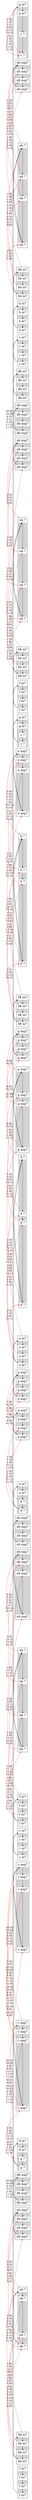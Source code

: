 digraph G { 
rankdir=LR 
subgraph cluster0 {
node [style=filled,color=white,shape=box,fontsize=24];
style=filled;
color=lightgrey;
fontsize=32;
"1:(f m7)" [label="f m7"]; 
"2:(f m7)" [label="f m7"]; 
"3:(f m7)" [label="f m7"]; 
"4:(f m7)" [label="f m7"]; 

}
subgraph cluster1 {
node [style=filled,color=white,shape=box,fontsize=24];
style=filled;
color=lightgrey;
fontsize=32;
"5:(bb m7)" [label="bb m7"]; 
"6:(bb m7)" [label="bb m7"]; 
"7:(bb m7)" [label="bb m7"]; 
"8:(bb m7)" [label="bb m7"]; 

}
subgraph cluster2 {
node [style=filled,color=white,shape=box,fontsize=24];
style=filled;
color=lightgrey;
fontsize=32;
"9:(eb 7)" [label="eb 7"]; 
"10:(eb 7)" [label="eb 7"]; 
"11:(eb 7)" [label="eb 7"]; 
"12:(eb 7)" [label="eb 7"]; 

}
subgraph cluster3 {
node [style=filled,color=white,shape=box,fontsize=24];
style=filled;
color=lightgrey;
fontsize=32;
"13:(ab maj7)" [label="ab maj7"]; 
"14:(ab maj7)" [label="ab maj7"]; 
"15:(ab maj7)" [label="ab maj7"]; 
"16:(ab maj7)" [label="ab maj7"]; 

}
subgraph cluster4 {
node [style=filled,color=white,shape=box,fontsize=24];
style=filled;
color=lightgrey;
fontsize=32;
"17:(db maj7)" [label="db maj7"]; 
"18:(db maj7)" [label="db maj7"]; 
"19:(db maj7)" [label="db maj7"]; 
"20:(db maj7)" [label="db maj7"]; 

}
subgraph cluster5 {
node [style=filled,color=white,shape=box,fontsize=24];
style=filled;
color=lightgrey;
fontsize=32;
"21:(d m7)" [label="d m7"]; 
"22:(d m7)" [label="d m7"]; 
"23:(g 7)" [label="g 7"]; 
"24:(g 7)" [label="g 7"]; 

}
subgraph cluster6 {
node [style=filled,color=white,shape=box,fontsize=24];
style=filled;
color=lightgrey;
fontsize=32;
"25:(c maj7)" [label="c maj7"]; 
"26:(c maj7)" [label="c maj7"]; 
"27:(c maj7)" [label="c maj7"]; 
"28:(c maj7)" [label="c maj7"]; 

}
subgraph cluster7 {
node [style=filled,color=white,shape=box,fontsize=24];
style=filled;
color=lightgrey;
fontsize=32;
"29:(c maj7)" [label="c maj7"]; 
"30:(c maj7)" [label="c maj7"]; 
"31:(c maj7)" [label="c maj7"]; 
"32:(c maj7)" [label="c maj7"]; 

}
subgraph cluster8 {
node [style=filled,color=white,shape=box,fontsize=24];
style=filled;
color=lightgrey;
fontsize=32;
"33:(c m7)" [label="c m7"]; 
"34:(c m7)" [label="c m7"]; 
"35:(c m7)" [label="c m7"]; 
"36:(c m7)" [label="c m7"]; 

}
subgraph cluster9 {
node [style=filled,color=white,shape=box,fontsize=24];
style=filled;
color=lightgrey;
fontsize=32;
"37:(f m7)" [label="f m7"]; 
"38:(f m7)" [label="f m7"]; 
"39:(f m7)" [label="f m7"]; 
"40:(f m7)" [label="f m7"]; 

}
subgraph cluster10 {
node [style=filled,color=white,shape=box,fontsize=24];
style=filled;
color=lightgrey;
fontsize=32;
"41:(bb 7)" [label="bb 7"]; 
"42:(bb 7)" [label="bb 7"]; 
"43:(bb 7)" [label="bb 7"]; 
"44:(bb 7)" [label="bb 7"]; 

}
subgraph cluster11 {
node [style=filled,color=white,shape=box,fontsize=24];
style=filled;
color=lightgrey;
fontsize=32;
"45:(eb maj7)" [label="eb maj7"]; 
"46:(eb maj7)" [label="eb maj7"]; 
"47:(eb maj7)" [label="eb maj7"]; 
"48:(eb maj7)" [label="eb maj7"]; 

}
subgraph cluster12 {
node [style=filled,color=white,shape=box,fontsize=24];
style=filled;
color=lightgrey;
fontsize=32;
"49:(ab maj7)" [label="ab maj7"]; 
"50:(ab maj7)" [label="ab maj7"]; 
"51:(ab maj7)" [label="ab maj7"]; 
"52:(ab maj7)" [label="ab maj7"]; 

}
subgraph cluster13 {
node [style=filled,color=white,shape=box,fontsize=24];
style=filled;
color=lightgrey;
fontsize=32;
"53:(a m7)" [label="a m7"]; 
"54:(a m7)" [label="a m7"]; 
"55:(d 7)" [label="d 7"]; 
"56:(d 7)" [label="d 7"]; 

}
subgraph cluster14 {
node [style=filled,color=white,shape=box,fontsize=24];
style=filled;
color=lightgrey;
fontsize=32;
"57:(g maj7)" [label="g maj7"]; 
"58:(g maj7)" [label="g maj7"]; 
"59:(g maj7)" [label="g maj7"]; 
"60:(g maj7)" [label="g maj7"]; 

}
subgraph cluster15 {
node [style=filled,color=white,shape=box,fontsize=24];
style=filled;
color=lightgrey;
fontsize=32;
"61:(g maj7)" [label="g maj7"]; 
"62:(g maj7)" [label="g maj7"]; 
"63:(g maj7)" [label="g maj7"]; 
"64:(g maj7)" [label="g maj7"]; 

}
subgraph cluster16 {
node [style=filled,color=white,shape=box,fontsize=24];
style=filled;
color=lightgrey;
fontsize=32;
"65:(a m7)" [label="a m7"]; 
"66:(a m7)" [label="a m7"]; 
"67:(a m7)" [label="a m7"]; 
"68:(a m7)" [label="a m7"]; 

}
subgraph cluster17 {
node [style=filled,color=white,shape=box,fontsize=24];
style=filled;
color=lightgrey;
fontsize=32;
"69:(d 7)" [label="d 7"]; 
"70:(d 7)" [label="d 7"]; 
"71:(d 7)" [label="d 7"]; 
"72:(d 7)" [label="d 7"]; 

}
subgraph cluster18 {
node [style=filled,color=white,shape=box,fontsize=24];
style=filled;
color=lightgrey;
fontsize=32;
"73:(g maj7)" [label="g maj7"]; 
"74:(g maj7)" [label="g maj7"]; 
"75:(g maj7)" [label="g maj7"]; 
"76:(g maj7)" [label="g maj7"]; 

}
subgraph cluster19 {
node [style=filled,color=white,shape=box,fontsize=24];
style=filled;
color=lightgrey;
fontsize=32;
"77:(g maj7)" [label="g maj7"]; 
"78:(g maj7)" [label="g maj7"]; 
"79:(g maj7)" [label="g maj7"]; 
"80:(g maj7)" [label="g maj7"]; 

}
subgraph cluster20 {
node [style=filled,color=white,shape=box,fontsize=24];
style=filled;
color=lightgrey;
fontsize=32;
"81:(f# m7)" [label="f# m7"]; 
"82:(f# m7)" [label="f# m7"]; 
"83:(f# m7)" [label="f# m7"]; 
"84:(f# m7)" [label="f# m7"]; 

}
subgraph cluster21 {
node [style=filled,color=white,shape=box,fontsize=24];
style=filled;
color=lightgrey;
fontsize=32;
"85:(b 7)" [label="b 7"]; 
"86:(b 7)" [label="b 7"]; 
"87:(b 7)" [label="b 7"]; 
"88:(b 7)" [label="b 7"]; 

}
subgraph cluster22 {
node [style=filled,color=white,shape=box,fontsize=24];
style=filled;
color=lightgrey;
fontsize=32;
"89:(e maj7)" [label="e maj7"]; 
"90:(e maj7)" [label="e maj7"]; 
"91:(e maj7)" [label="e maj7"]; 
"92:(e maj7)" [label="e maj7"]; 

}
subgraph cluster23 {
node [style=filled,color=white,shape=box,fontsize=24];
style=filled;
color=lightgrey;
fontsize=32;
"93:(g m7)" [label="g m7"]; 
"94:(g m7)" [label="g m7"]; 
"95:(c 7)" [label="c 7"]; 
"96:(c 7)" [label="c 7"]; 

}
subgraph cluster24 {
node [style=filled,color=white,shape=box,fontsize=24];
style=filled;
color=lightgrey;
fontsize=32;
"97:(f m7)" [label="f m7"]; 
"98:(f m7)" [label="f m7"]; 
"99:(f m7)" [label="f m7"]; 
"100:(f m7)" [label="f m7"]; 

}
subgraph cluster25 {
node [style=filled,color=white,shape=box,fontsize=24];
style=filled;
color=lightgrey;
fontsize=32;
"101:(bb m7)" [label="bb m7"]; 
"102:(bb m7)" [label="bb m7"]; 
"103:(bb m7)" [label="bb m7"]; 
"104:(bb m7)" [label="bb m7"]; 

}
subgraph cluster26 {
node [style=filled,color=white,shape=box,fontsize=24];
style=filled;
color=lightgrey;
fontsize=32;
"105:(eb 7)" [label="eb 7"]; 
"106:(eb 7)" [label="eb 7"]; 
"107:(eb 7)" [label="eb 7"]; 
"108:(eb 7)" [label="eb 7"]; 

}
subgraph cluster27 {
node [style=filled,color=white,shape=box,fontsize=24];
style=filled;
color=lightgrey;
fontsize=32;
"109:(ab maj7)" [label="ab maj7"]; 
"110:(ab maj7)" [label="ab maj7"]; 
"111:(ab maj7)" [label="ab maj7"]; 
"112:(ab maj7)" [label="ab maj7"]; 

}
subgraph cluster28 {
node [style=filled,color=white,shape=box,fontsize=24];
style=filled;
color=lightgrey;
fontsize=32;
"113:(db maj7)" [label="db maj7"]; 
"114:(db maj7)" [label="db maj7"]; 
"115:(db maj7)" [label="db maj7"]; 
"116:(db maj7)" [label="db maj7"]; 

}
subgraph cluster29 {
node [style=filled,color=white,shape=box,fontsize=24];
style=filled;
color=lightgrey;
fontsize=32;
"117:(db m7)" [label="db m7"]; 
"118:(db m7)" [label="db m7"]; 
"119:(db m7)" [label="db m7"]; 
"120:(db m7)" [label="db m7"]; 

}
subgraph cluster30 {
node [style=filled,color=white,shape=box,fontsize=24];
style=filled;
color=lightgrey;
fontsize=32;
"121:(c m7)" [label="c m7"]; 
"122:(c m7)" [label="c m7"]; 
"123:(c m7)" [label="c m7"]; 
"124:(c m7)" [label="c m7"]; 

}
subgraph cluster31 {
node [style=filled,color=white,shape=box,fontsize=24];
style=filled;
color=lightgrey;
fontsize=32;
"125:(b m7)" [label="b m7"]; 
"126:(b m7)" [label="b m7"]; 
"127:(b m7)" [label="b m7"]; 
"128:(b m7)" [label="b m7"]; 

}
subgraph cluster32 {
node [style=filled,color=white,shape=box,fontsize=24];
style=filled;
color=lightgrey;
fontsize=32;
"129:(bb m7)" [label="bb m7"]; 
"130:(bb m7)" [label="bb m7"]; 
"131:(bb m7)" [label="bb m7"]; 
"132:(bb m7)" [label="bb m7"]; 

}
subgraph cluster33 {
node [style=filled,color=white,shape=box,fontsize=24];
style=filled;
color=lightgrey;
fontsize=32;
"133:(eb 7)" [label="eb 7"]; 
"134:(eb 7)" [label="eb 7"]; 
"135:(eb 7)" [label="eb 7"]; 
"136:(eb 7)" [label="eb 7"]; 

}
subgraph cluster34 {
node [style=filled,color=white,shape=box,fontsize=24];
style=filled;
color=lightgrey;
fontsize=32;
"137:(ab maj7)" [label="ab maj7"]; 
"138:(ab maj7)" [label="ab maj7"]; 
"139:(ab maj7)" [label="ab maj7"]; 
"140:(ab maj7)" [label="ab maj7"]; 

}
subgraph cluster35 {
node [style=filled,color=white,shape=box,fontsize=24];
style=filled;
color=lightgrey;
fontsize=32;
"141:(g m7)" [label="g m7"]; 
"142:(g m7)" [label="g m7"]; 
"143:(c 7)" [label="c 7"]; 
"144:(c 7)" [label="c 7"]; 

}
"1:(f m7)" -> "2:(f m7)" [color="black", constraint=false];
"2:(f m7)" -> "3:(f m7)" [color="black", constraint=false];
"3:(f m7)" -> "4:(f m7)" [color="black", constraint=false];
"4:(f m7)" -> "5:(bb m7)" [color="black", constraint=false];
"5:(bb m7)" -> "6:(bb m7)" [color="black", constraint=false];
"6:(bb m7)" -> "7:(bb m7)" [color="black", constraint=false];
"7:(bb m7)" -> "8:(bb m7)" [color="black", constraint=false];
"8:(bb m7)" -> "9:(eb 7)" [color="black", constraint=false];
"9:(eb 7)" -> "10:(eb 7)" [color="black", constraint=false];
"10:(eb 7)" -> "11:(eb 7)" [color="black", constraint=false];
"11:(eb 7)" -> "12:(eb 7)" [color="black", constraint=false];
"12:(eb 7)" -> "13:(ab maj7)" [color="black", constraint=false];
"13:(ab maj7)" -> "14:(ab maj7)" [color="black", constraint=false];
"14:(ab maj7)" -> "15:(ab maj7)" [color="black", constraint=false];
"15:(ab maj7)" -> "16:(ab maj7)" [color="black", constraint=false];
"16:(ab maj7)" -> "17:(db maj7)" [color="black", constraint=false];
"17:(db maj7)" -> "18:(db maj7)" [color="black", constraint=false];
"18:(db maj7)" -> "19:(db maj7)" [color="black", constraint=false];
"19:(db maj7)" -> "20:(db maj7)" [color="black", constraint=false];
"20:(db maj7)" -> "21:(d m7)" [color="black", constraint=false];
"21:(d m7)" -> "22:(d m7)" [color="black", constraint=false];
"22:(d m7)" -> "23:(g 7)" [color="black", constraint=false];
"23:(g 7)" -> "24:(g 7)" [color="black", constraint=false];
"24:(g 7)" -> "25:(c maj7)" [color="black", constraint=false];
"25:(c maj7)" -> "26:(c maj7)" [color="black", constraint=false];
"26:(c maj7)" -> "27:(c maj7)" [color="black", constraint=false];
"27:(c maj7)" -> "28:(c maj7)" [color="black", constraint=false];
"28:(c maj7)" -> "29:(c maj7)" [color="black", constraint=false];
"29:(c maj7)" -> "30:(c maj7)" [color="black", constraint=false];
"30:(c maj7)" -> "31:(c maj7)" [color="black", constraint=false];
"31:(c maj7)" -> "32:(c maj7)" [color="black", constraint=false];
"32:(c maj7)" -> "33:(c m7)" [color="black", constraint=false];
"33:(c m7)" -> "34:(c m7)" [color="black", constraint=false];
"34:(c m7)" -> "35:(c m7)" [color="black", constraint=false];
"35:(c m7)" -> "36:(c m7)" [color="black", constraint=false];
"36:(c m7)" -> "37:(f m7)" [color="black", constraint=false];
"37:(f m7)" -> "38:(f m7)" [color="black", constraint=false];
"38:(f m7)" -> "39:(f m7)" [color="black", constraint=false];
"39:(f m7)" -> "40:(f m7)" [color="black", constraint=false];
"40:(f m7)" -> "41:(bb 7)" [color="black", constraint=false];
"41:(bb 7)" -> "42:(bb 7)" [color="black", constraint=false];
"42:(bb 7)" -> "43:(bb 7)" [color="black", constraint=false];
"43:(bb 7)" -> "44:(bb 7)" [color="black", constraint=false];
"44:(bb 7)" -> "45:(eb maj7)" [color="black", constraint=false];
"45:(eb maj7)" -> "46:(eb maj7)" [color="black", constraint=false];
"46:(eb maj7)" -> "47:(eb maj7)" [color="black", constraint=false];
"47:(eb maj7)" -> "48:(eb maj7)" [color="black", constraint=false];
"48:(eb maj7)" -> "49:(ab maj7)" [color="black", constraint=false];
"49:(ab maj7)" -> "50:(ab maj7)" [color="black", constraint=false];
"50:(ab maj7)" -> "51:(ab maj7)" [color="black", constraint=false];
"51:(ab maj7)" -> "52:(ab maj7)" [color="black", constraint=false];
"52:(ab maj7)" -> "53:(a m7)" [color="black", constraint=false];
"53:(a m7)" -> "54:(a m7)" [color="black", constraint=false];
"54:(a m7)" -> "55:(d 7)" [color="black", constraint=false];
"55:(d 7)" -> "56:(d 7)" [color="black", constraint=false];
"56:(d 7)" -> "57:(g maj7)" [color="black", constraint=false];
"57:(g maj7)" -> "58:(g maj7)" [color="black", constraint=false];
"58:(g maj7)" -> "59:(g maj7)" [color="black", constraint=false];
"59:(g maj7)" -> "60:(g maj7)" [color="black", constraint=false];
"60:(g maj7)" -> "61:(g maj7)" [color="black", constraint=false];
"61:(g maj7)" -> "62:(g maj7)" [color="black", constraint=false];
"62:(g maj7)" -> "63:(g maj7)" [color="black", constraint=false];
"63:(g maj7)" -> "64:(g maj7)" [color="black", constraint=false];
"64:(g maj7)" -> "65:(a m7)" [color="black", constraint=false];
"65:(a m7)" -> "66:(a m7)" [color="black", constraint=false];
"66:(a m7)" -> "67:(a m7)" [color="black", constraint=false];
"67:(a m7)" -> "68:(a m7)" [color="black", constraint=false];
"68:(a m7)" -> "69:(d 7)" [color="black", constraint=false];
"69:(d 7)" -> "70:(d 7)" [color="black", constraint=false];
"70:(d 7)" -> "71:(d 7)" [color="black", constraint=false];
"71:(d 7)" -> "72:(d 7)" [color="black", constraint=false];
"72:(d 7)" -> "73:(g maj7)" [color="black", constraint=false];
"73:(g maj7)" -> "74:(g maj7)" [color="black", constraint=false];
"74:(g maj7)" -> "75:(g maj7)" [color="black", constraint=false];
"75:(g maj7)" -> "76:(g maj7)" [color="black", constraint=false];
"76:(g maj7)" -> "77:(g maj7)" [color="black", constraint=false];
"77:(g maj7)" -> "78:(g maj7)" [color="black", constraint=false];
"78:(g maj7)" -> "79:(g maj7)" [color="black", constraint=false];
"79:(g maj7)" -> "80:(g maj7)" [color="black", constraint=false];
"80:(g maj7)" -> "81:(f# m7)" [color="black", constraint=false];
"81:(f# m7)" -> "82:(f# m7)" [color="black", constraint=false];
"82:(f# m7)" -> "83:(f# m7)" [color="black", constraint=false];
"83:(f# m7)" -> "84:(f# m7)" [color="black", constraint=false];
"84:(f# m7)" -> "85:(b 7)" [color="black", constraint=false];
"85:(b 7)" -> "86:(b 7)" [color="black", constraint=false];
"86:(b 7)" -> "87:(b 7)" [color="black", constraint=false];
"87:(b 7)" -> "88:(b 7)" [color="black", constraint=false];
"88:(b 7)" -> "89:(e maj7)" [color="black", constraint=false];
"89:(e maj7)" -> "90:(e maj7)" [color="black", constraint=false];
"90:(e maj7)" -> "91:(e maj7)" [color="black", constraint=false];
"91:(e maj7)" -> "92:(e maj7)" [color="black", constraint=false];
"92:(e maj7)" -> "93:(g m7)" [color="black", constraint=false];
"93:(g m7)" -> "94:(g m7)" [color="black", constraint=false];
"94:(g m7)" -> "95:(c 7)" [color="black", constraint=false];
"95:(c 7)" -> "96:(c 7)" [color="black", constraint=false];
"96:(c 7)" -> "97:(f m7)" [color="black", constraint=false];
"97:(f m7)" -> "98:(f m7)" [color="black", constraint=false];
"98:(f m7)" -> "99:(f m7)" [color="black", constraint=false];
"99:(f m7)" -> "100:(f m7)" [color="black", constraint=false];
"100:(f m7)" -> "101:(bb m7)" [color="black", constraint=false];
"101:(bb m7)" -> "102:(bb m7)" [color="black", constraint=false];
"102:(bb m7)" -> "103:(bb m7)" [color="black", constraint=false];
"103:(bb m7)" -> "104:(bb m7)" [color="black", constraint=false];
"104:(bb m7)" -> "105:(eb 7)" [color="black", constraint=false];
"105:(eb 7)" -> "106:(eb 7)" [color="black", constraint=false];
"106:(eb 7)" -> "107:(eb 7)" [color="black", constraint=false];
"107:(eb 7)" -> "108:(eb 7)" [color="black", constraint=false];
"108:(eb 7)" -> "109:(ab maj7)" [color="black", constraint=false];
"109:(ab maj7)" -> "110:(ab maj7)" [color="black", constraint=false];
"110:(ab maj7)" -> "111:(ab maj7)" [color="black", constraint=false];
"111:(ab maj7)" -> "112:(ab maj7)" [color="black", constraint=false];
"112:(ab maj7)" -> "113:(db maj7)" [color="black", constraint=false];
"113:(db maj7)" -> "114:(db maj7)" [color="black", constraint=false];
"114:(db maj7)" -> "115:(db maj7)" [color="black", constraint=false];
"115:(db maj7)" -> "116:(db maj7)" [color="black", constraint=false];
"116:(db maj7)" -> "117:(db m7)" [color="black", constraint=false];
"117:(db m7)" -> "118:(db m7)" [color="black", constraint=false];
"118:(db m7)" -> "119:(db m7)" [color="black", constraint=false];
"119:(db m7)" -> "120:(db m7)" [color="black", constraint=false];
"120:(db m7)" -> "121:(c m7)" [color="black", constraint=false];
"121:(c m7)" -> "122:(c m7)" [color="black", constraint=false];
"122:(c m7)" -> "123:(c m7)" [color="black", constraint=false];
"123:(c m7)" -> "124:(c m7)" [color="black", constraint=false];
"124:(c m7)" -> "125:(b m7)" [color="black", constraint=false];
"125:(b m7)" -> "126:(b m7)" [color="black", constraint=false];
"126:(b m7)" -> "127:(b m7)" [color="black", constraint=false];
"127:(b m7)" -> "128:(b m7)" [color="black", constraint=false];
"128:(b m7)" -> "129:(bb m7)" [color="black", constraint=false];
"129:(bb m7)" -> "130:(bb m7)" [color="black", constraint=false];
"130:(bb m7)" -> "131:(bb m7)" [color="black", constraint=false];
"131:(bb m7)" -> "132:(bb m7)" [color="black", constraint=false];
"132:(bb m7)" -> "133:(eb 7)" [color="black", constraint=false];
"133:(eb 7)" -> "134:(eb 7)" [color="black", constraint=false];
"134:(eb 7)" -> "135:(eb 7)" [color="black", constraint=false];
"135:(eb 7)" -> "136:(eb 7)" [color="black", constraint=false];
"136:(eb 7)" -> "137:(ab maj7)" [color="black", constraint=false];
"137:(ab maj7)" -> "138:(ab maj7)" [color="black", constraint=false];
"138:(ab maj7)" -> "139:(ab maj7)" [color="black", constraint=false];
"139:(ab maj7)" -> "140:(ab maj7)" [color="black", constraint=false];
"140:(ab maj7)" -> "141:(g m7)" [color="black", constraint=false];
"141:(g m7)" -> "142:(g m7)" [color="black", constraint=false];
"142:(g m7)" -> "143:(c 7)" [color="black", constraint=false];
"143:(c 7)" -> "144:(c 7)" [color="black", constraint=false];
"5:(bb m7)" -> "9:(eb 7)" [label="1 (5)\n1 (4)\n1 (1)\n3 (0)" ,labeldistance = 50, labelfontsize=20,fontsize=20, color="red", constraint=false, width=2.3498588];
"6:(bb m7)" -> "10:(eb 7)" [label="1 (5)\n1 (4)\n1 (1)\n3 (0)" ,labeldistance = 50, labelfontsize=20,fontsize=20, color="red", constraint=false, width=2.3498588];
"7:(bb m7)" -> "11:(eb 7)" [label="1 (5)\n1 (4)\n1 (1)\n3 (0)" ,labeldistance = 50, labelfontsize=20,fontsize=20, color="red", constraint=false, width=2.3498588];
"8:(bb m7)" -> "12:(eb 7)" [label="1 (5)\n1 (4)\n1 (1)\n3 (0)" ,labeldistance = 50, labelfontsize=20,fontsize=20, color="red", constraint=false, width=2.3498588];
"9:(eb 7)" -> "13:(ab maj7)" [label="1 (5)\n1 (4)\n1 (1)\n3 (0)" ,labeldistance = 50, labelfontsize=20,fontsize=20, color="red", constraint=false, width=2.3498588];
"10:(eb 7)" -> "14:(ab maj7)" [label="1 (5)\n1 (4)\n1 (1)\n3 (0)" ,labeldistance = 50, labelfontsize=20,fontsize=20, color="red", constraint=false, width=2.3498588];
"11:(eb 7)" -> "15:(ab maj7)" [label="1 (5)\n1 (4)\n2 (1)\n3 (0)\n1 (-4)" ,labeldistance = 50, labelfontsize=20,fontsize=20, color="red", constraint=false, width=2.4918247];
"12:(eb 7)" -> "16:(ab maj7)" [label="1 (5)\n1 (4)\n2 (1)\n3 (0)\n1 (-4)" ,labeldistance = 50, labelfontsize=20,fontsize=20, color="red", constraint=false, width=2.4918247];
"17:(db maj7)" -> "20:(db maj7)" [label="10 (6)\n10 (6)\n4 (5)\n5 (1)\n2 (0)\n1 (-2)\n1 (-3)" ,labeldistance = 50, labelfontsize=20,fontsize=20, color="lightsalmon", constraint=false, width=2.6487212];
"23:(g 7)" -> "27:(c maj7)" [label="2 (5)\n3 (4)\n1 (0)\n1 (-3)\n1 (-4)" ,labeldistance = 50, labelfontsize=20,fontsize=20, color="red", constraint=false, width=2.4918247];
"24:(g 7)" -> "28:(c maj7)" [label="2 (5)\n3 (4)\n1 (0)\n1 (-3)\n1 (-4)" ,labeldistance = 50, labelfontsize=20,fontsize=20, color="red", constraint=false, width=2.4918247];
"25:(c maj7)" -> "29:(c maj7)" [label="8 (5)\n2 (0)" ,labeldistance = 50, labelfontsize=20,fontsize=20, color="red", constraint=false, width=2.6487212];
"25:(c maj7)" -> "28:(c maj7)" [label="10 (5)\n10 (5)\n4 (4)\n2 (0)\n2 (-1)\n1 (-3)\n1 (-4)" ,labeldistance = 50, labelfontsize=20,fontsize=20, color="lightsalmon", constraint=false, width=2.6487212];
"26:(c maj7)" -> "30:(c maj7)" [label="10 (5)\n4 (0)" ,labeldistance = 50, labelfontsize=20,fontsize=20, color="red", constraint=false, width=3.0137527];
"26:(c maj7)" -> "29:(c maj7)" [label="12 (5)\n12 (5)\n4 (4)\n4 (0)\n2 (-1)\n1 (-3)\n1 (-4)" ,labeldistance = 50, labelfontsize=20,fontsize=20, color="lightsalmon", constraint=false, width=2.8221188];
"27:(c maj7)" -> "31:(c maj7)" [label="12 (5)\n6 (0)" ,labeldistance = 50, labelfontsize=20,fontsize=20, color="red", constraint=false, width=3.459603];
"27:(c maj7)" -> "30:(c maj7)" [label="14 (5)\n14 (5)\n4 (4)\n6 (0)\n2 (-1)\n1 (-3)\n1 (-4)" ,labeldistance = 50, labelfontsize=20,fontsize=20, color="lightsalmon", constraint=false, width=3.0137527];
"28:(c maj7)" -> "32:(c maj7)" [label="8 (5)\n4 (0)" ,labeldistance = 50, labelfontsize=20,fontsize=20, color="red", constraint=false, width=2.8221188];
"28:(c maj7)" -> "31:(c maj7)" [label="16 (5)\n16 (5)\n4 (4)\n8 (0)\n2 (-1)\n1 (-3)\n1 (-4)" ,labeldistance = 50, labelfontsize=20,fontsize=20, color="lightsalmon", constraint=false, width=3.2255409];
"29:(c maj7)" -> "32:(c maj7)" [label="10 (5)\n10 (5)\n4 (4)\n5 (0)\n2 (-1)\n1 (-3)\n1 (-4)" ,labeldistance = 50, labelfontsize=20,fontsize=20, color="lightsalmon", constraint=false, width=2.6487212];
"37:(f m7)" -> "41:(bb 7)" [label="1 (0)\n1 (-1)\n1 (-4)\n3 (-5)" ,labeldistance = 50, labelfontsize=20,fontsize=20, color="red", constraint=false, width=2.3498588];
"38:(f m7)" -> "42:(bb 7)" [label="1 (0)\n1 (-1)\n1 (-4)\n3 (-5)" ,labeldistance = 50, labelfontsize=20,fontsize=20, color="red", constraint=false, width=2.3498588];
"39:(f m7)" -> "43:(bb 7)" [label="1 (0)\n1 (-1)\n1 (-4)\n3 (-5)" ,labeldistance = 50, labelfontsize=20,fontsize=20, color="red", constraint=false, width=2.3498588];
"40:(f m7)" -> "44:(bb 7)" [label="1 (0)\n1 (-1)\n1 (-4)\n3 (-5)" ,labeldistance = 50, labelfontsize=20,fontsize=20, color="red", constraint=false, width=2.3498588];
"41:(bb 7)" -> "45:(eb maj7)" [label="1 (0)\n1 (-1)\n1 (-4)\n3 (-5)" ,labeldistance = 50, labelfontsize=20,fontsize=20, color="red", constraint=false, width=2.3498588];
"42:(bb 7)" -> "46:(eb maj7)" [label="1 (0)\n1 (-1)\n1 (-4)\n3 (-5)" ,labeldistance = 50, labelfontsize=20,fontsize=20, color="red", constraint=false, width=2.3498588];
"43:(bb 7)" -> "47:(eb maj7)" [label="1 (3)\n1 (0)\n1 (-1)\n2 (-4)\n3 (-5)" ,labeldistance = 50, labelfontsize=20,fontsize=20, color="red", constraint=false, width=2.4918247];
"44:(bb 7)" -> "48:(eb maj7)" [label="1 (3)\n1 (0)\n1 (-1)\n2 (-4)\n3 (-5)" ,labeldistance = 50, labelfontsize=20,fontsize=20, color="red", constraint=false, width=2.4918247];
"45:(eb maj7)" -> "48:(eb maj7)" [label="5 (3)\n5 (3)\n2 (2)\n1 (0)\n1 (-1)\n10 (-4)\n4 (-5)" ,labeldistance = 50, labelfontsize=20,fontsize=20, color="lightsalmon", constraint=false, width=2.2840255];
"55:(d 7)" -> "59:(g maj7)" [label="1 (4)\n1 (3)\n2 (0)\n3 (-1)\n1 (-5)" ,labeldistance = 50, labelfontsize=20,fontsize=20, color="red", constraint=false, width=2.4918247];
"56:(d 7)" -> "60:(g maj7)" [label="1 (4)\n1 (3)\n2 (0)\n3 (-1)\n1 (-5)" ,labeldistance = 50, labelfontsize=20,fontsize=20, color="red", constraint=false, width=2.4918247];
"57:(g maj7)" -> "61:(g maj7)" [label="3 (0)\n4 (-5)" ,labeldistance = 50, labelfontsize=20,fontsize=20, color="red", constraint=false, width=2.4190674];
"58:(g maj7)" -> "62:(g maj7)" [label="5 (0)\n5 (-5)" ,labeldistance = 50, labelfontsize=20,fontsize=20, color="red", constraint=false, width=2.6487212];
"59:(g maj7)" -> "63:(g maj7)" [label="7 (0)\n6 (-5)" ,labeldistance = 50, labelfontsize=20,fontsize=20, color="red", constraint=false, width=2.9155407];
"60:(g maj7)" -> "64:(g maj7)" [label="5 (0)\n4 (-5)" ,labeldistance = 50, labelfontsize=20,fontsize=20, color="red", constraint=false, width=2.5683122];
"65:(a m7)" -> "69:(d 7)" [label="1 (4)\n1 (3)\n1 (0)\n3 (-1)" ,labeldistance = 50, labelfontsize=20,fontsize=20, color="red", constraint=false, width=2.3498588];
"66:(a m7)" -> "70:(d 7)" [label="1 (4)\n1 (3)\n1 (0)\n3 (-1)" ,labeldistance = 50, labelfontsize=20,fontsize=20, color="red", constraint=false, width=2.3498588];
"67:(a m7)" -> "71:(d 7)" [label="1 (4)\n1 (3)\n1 (0)\n3 (-1)" ,labeldistance = 50, labelfontsize=20,fontsize=20, color="red", constraint=false, width=2.3498588];
"68:(a m7)" -> "72:(d 7)" [label="1 (4)\n1 (3)\n1 (0)\n3 (-1)" ,labeldistance = 50, labelfontsize=20,fontsize=20, color="red", constraint=false, width=2.3498588];
"69:(d 7)" -> "73:(g maj7)" [label="1 (4)\n1 (3)\n1 (0)\n3 (-1)" ,labeldistance = 50, labelfontsize=20,fontsize=20, color="red", constraint=false, width=2.3498588];
"70:(d 7)" -> "74:(g maj7)" [label="1 (4)\n1 (3)\n1 (0)\n3 (-1)" ,labeldistance = 50, labelfontsize=20,fontsize=20, color="red", constraint=false, width=2.3498588];
"71:(d 7)" -> "75:(g maj7)" [label="1 (4)\n1 (3)\n2 (0)\n3 (-1)\n1 (-5)" ,labeldistance = 50, labelfontsize=20,fontsize=20, color="red", constraint=false, width=2.4918247];
"72:(d 7)" -> "76:(g maj7)" [label="1 (4)\n1 (3)\n2 (0)\n3 (-1)\n1 (-5)" ,labeldistance = 50, labelfontsize=20,fontsize=20, color="red", constraint=false, width=2.4918247];
"73:(g maj7)" -> "77:(g maj7)" [label="6 (0)\n4 (-5)" ,labeldistance = 50, labelfontsize=20,fontsize=20, color="red", constraint=false, width=2.6487212];
"74:(g maj7)" -> "78:(g maj7)" [label="9 (0)\n5 (-5)" ,labeldistance = 50, labelfontsize=20,fontsize=20, color="red", constraint=false, width=3.0137527];
"75:(g maj7)" -> "79:(g maj7)" [label="12 (0)\n6 (-5)" ,labeldistance = 50, labelfontsize=20,fontsize=20, color="red", constraint=false, width=3.459603];
"76:(g maj7)" -> "80:(g maj7)" [label="8 (0)\n4 (-5)" ,labeldistance = 50, labelfontsize=20,fontsize=20, color="red", constraint=false, width=2.8221188];
"81:(f# m7)" -> "85:(b 7)" [label="1 (1)\n1 (0)\n1 (-3)\n3 (-4)" ,labeldistance = 50, labelfontsize=20,fontsize=20, color="red", constraint=false, width=2.3498588];
"82:(f# m7)" -> "86:(b 7)" [label="1 (1)\n1 (0)\n1 (-3)\n3 (-4)" ,labeldistance = 50, labelfontsize=20,fontsize=20, color="red", constraint=false, width=2.3498588];
"83:(f# m7)" -> "87:(b 7)" [label="1 (1)\n1 (0)\n1 (-3)\n3 (-4)" ,labeldistance = 50, labelfontsize=20,fontsize=20, color="red", constraint=false, width=2.3498588];
"84:(f# m7)" -> "88:(b 7)" [label="1 (1)\n1 (0)\n1 (-3)\n3 (-4)" ,labeldistance = 50, labelfontsize=20,fontsize=20, color="red", constraint=false, width=2.3498588];
"85:(b 7)" -> "89:(e maj7)" [label="1 (1)\n1 (0)\n1 (-3)\n3 (-4)" ,labeldistance = 50, labelfontsize=20,fontsize=20, color="red", constraint=false, width=2.3498588];
"86:(b 7)" -> "90:(e maj7)" [label="1 (1)\n1 (0)\n1 (-3)\n3 (-4)" ,labeldistance = 50, labelfontsize=20,fontsize=20, color="red", constraint=false, width=2.3498588];
"87:(b 7)" -> "91:(e maj7)" [label="1 (4)\n1 (1)\n1 (0)\n2 (-3)\n3 (-4)" ,labeldistance = 50, labelfontsize=20,fontsize=20, color="red", constraint=false, width=2.4918247];
"88:(b 7)" -> "92:(e maj7)" [label="1 (4)\n1 (1)\n1 (0)\n2 (-3)\n3 (-4)" ,labeldistance = 50, labelfontsize=20,fontsize=20, color="red", constraint=false, width=2.4918247];
"89:(e maj7)" -> "92:(e maj7)" [label="5 (4)\n5 (4)\n2 (3)\n1 (1)\n1 (0)\n10 (-3)\n4 (-4)" ,labeldistance = 50, labelfontsize=20,fontsize=20, color="lightsalmon", constraint=false, width=2.2840255];
"101:(bb m7)" -> "105:(eb 7)" [label="1 (5)\n1 (4)\n1 (1)\n3 (0)" ,labeldistance = 50, labelfontsize=20,fontsize=20, color="red", constraint=false, width=2.3498588];
"102:(bb m7)" -> "106:(eb 7)" [label="1 (5)\n1 (4)\n1 (1)\n3 (0)" ,labeldistance = 50, labelfontsize=20,fontsize=20, color="red", constraint=false, width=2.3498588];
"103:(bb m7)" -> "107:(eb 7)" [label="1 (5)\n1 (4)\n1 (1)\n3 (0)" ,labeldistance = 50, labelfontsize=20,fontsize=20, color="red", constraint=false, width=2.3498588];
"104:(bb m7)" -> "108:(eb 7)" [label="1 (5)\n1 (4)\n1 (1)\n3 (0)" ,labeldistance = 50, labelfontsize=20,fontsize=20, color="red", constraint=false, width=2.3498588];
"105:(eb 7)" -> "109:(ab maj7)" [label="1 (5)\n1 (4)\n1 (1)\n3 (0)" ,labeldistance = 50, labelfontsize=20,fontsize=20, color="red", constraint=false, width=2.3498588];
"106:(eb 7)" -> "110:(ab maj7)" [label="1 (5)\n1 (4)\n1 (1)\n3 (0)" ,labeldistance = 50, labelfontsize=20,fontsize=20, color="red", constraint=false, width=2.3498588];
"107:(eb 7)" -> "111:(ab maj7)" [label="1 (5)\n1 (4)\n2 (1)\n3 (0)\n1 (-4)" ,labeldistance = 50, labelfontsize=20,fontsize=20, color="red", constraint=false, width=2.4918247];
"108:(eb 7)" -> "112:(ab maj7)" [label="1 (5)\n1 (4)\n2 (1)\n3 (0)\n1 (-4)" ,labeldistance = 50, labelfontsize=20,fontsize=20, color="red", constraint=false, width=2.4918247];
"113:(db maj7)" -> "116:(db maj7)" [label="10 (6)\n10 (6)\n4 (5)\n5 (1)\n2 (0)\n1 (-2)\n1 (-3)" ,labeldistance = 50, labelfontsize=20,fontsize=20, color="lightsalmon", constraint=false, width=2.6487212];
"129:(bb m7)" -> "133:(eb 7)" [label="1 (5)\n1 (4)\n1 (1)\n3 (0)" ,labeldistance = 50, labelfontsize=20,fontsize=20, color="red", constraint=false, width=2.3498588];
"130:(bb m7)" -> "134:(eb 7)" [label="1 (5)\n1 (4)\n1 (1)\n3 (0)" ,labeldistance = 50, labelfontsize=20,fontsize=20, color="red", constraint=false, width=2.3498588];
"131:(bb m7)" -> "135:(eb 7)" [label="1 (5)\n1 (4)\n1 (1)\n3 (0)" ,labeldistance = 50, labelfontsize=20,fontsize=20, color="red", constraint=false, width=2.3498588];
"132:(bb m7)" -> "136:(eb 7)" [label="1 (5)\n1 (4)\n1 (1)\n3 (0)" ,labeldistance = 50, labelfontsize=20,fontsize=20, color="red", constraint=false, width=2.3498588];
"133:(eb 7)" -> "137:(ab maj7)" [label="1 (5)\n1 (4)\n1 (1)\n3 (0)" ,labeldistance = 50, labelfontsize=20,fontsize=20, color="red", constraint=false, width=2.3498588];
"134:(eb 7)" -> "138:(ab maj7)" [label="1 (5)\n1 (4)\n1 (1)\n3 (0)" ,labeldistance = 50, labelfontsize=20,fontsize=20, color="red", constraint=false, width=2.3498588];
"135:(eb 7)" -> "139:(ab maj7)" [label="1 (5)\n1 (4)\n2 (1)\n3 (0)\n1 (-4)" ,labeldistance = 50, labelfontsize=20,fontsize=20, color="red", constraint=false, width=2.4918247];
"136:(eb 7)" -> "140:(ab maj7)" [label="1 (5)\n1 (4)\n2 (1)\n3 (0)\n1 (-4)" ,labeldistance = 50, labelfontsize=20,fontsize=20, color="red", constraint=false, width=2.4918247];
"141:(g m7)" -> "144:(c 7)" [label="1 (5)\n1 (2)\n1 (1)\n2 (0)\n2 (-2)\n3 (-3)" ,labeldistance = 50, labelfontsize=20,fontsize=20, color="red", constraint=false, width=2.6487212];
"142:(g m7)" -> "144:(c 7)" [label="1 (5)\n1 (2)\n1 (1)\n2 (0)\n2 (-2)\n3 (-3)" ,labeldistance = 50, labelfontsize=20,fontsize=20, color="red", constraint=false, width=2.6487212];
}
